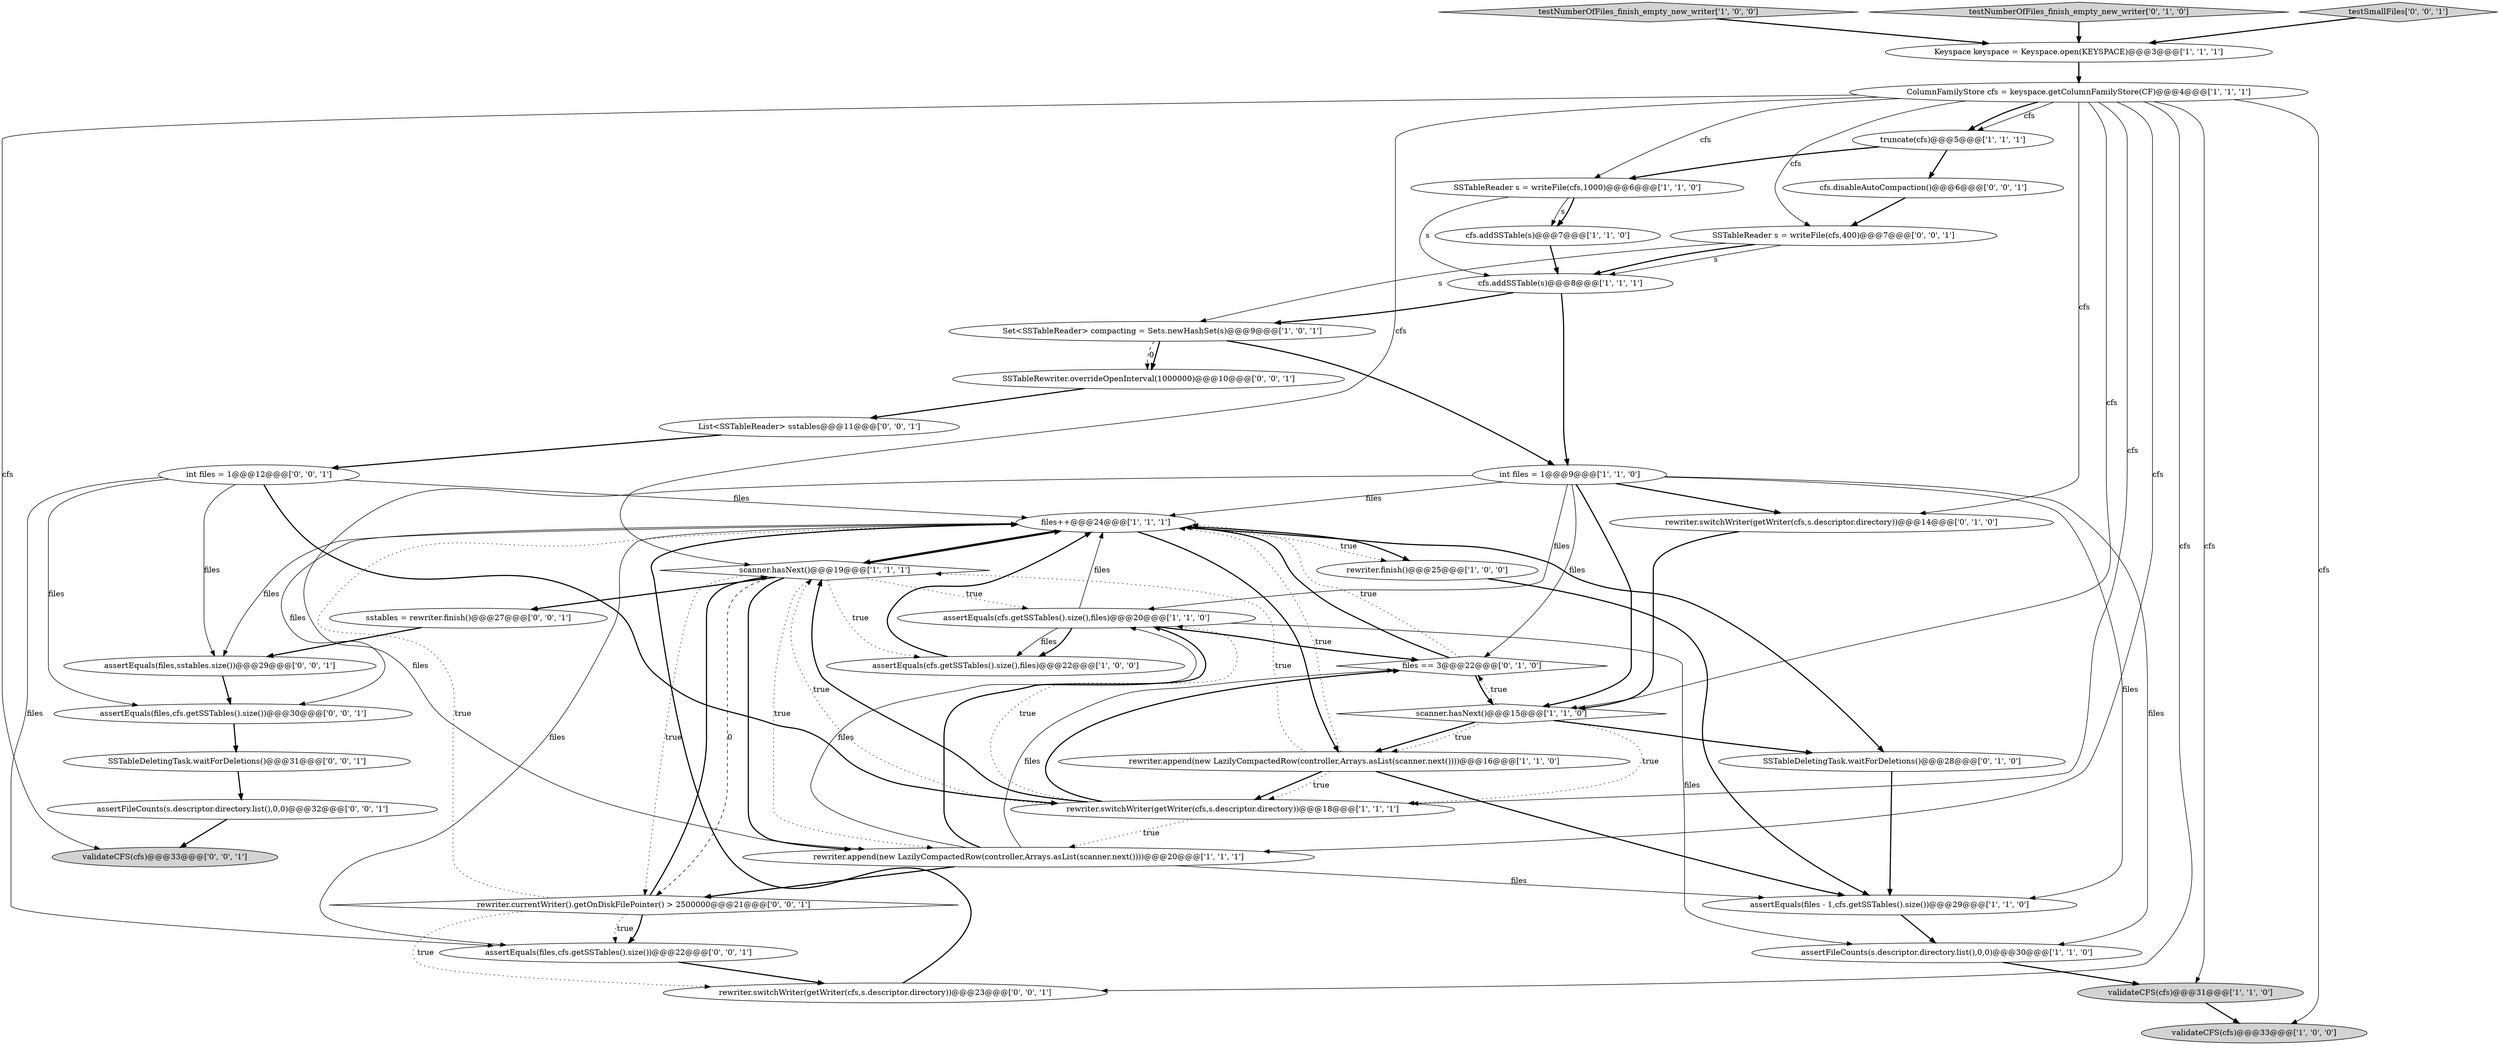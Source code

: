 digraph {
39 [style = filled, label = "List<SSTableReader> sstables@@@11@@@['0', '0', '1']", fillcolor = white, shape = ellipse image = "AAA0AAABBB3BBB"];
27 [style = filled, label = "rewriter.currentWriter().getOnDiskFilePointer() > 2500000@@@21@@@['0', '0', '1']", fillcolor = white, shape = diamond image = "AAA0AAABBB3BBB"];
1 [style = filled, label = "assertFileCounts(s.descriptor.directory.list(),0,0)@@@30@@@['1', '1', '0']", fillcolor = white, shape = ellipse image = "AAA0AAABBB1BBB"];
15 [style = filled, label = "rewriter.finish()@@@25@@@['1', '0', '0']", fillcolor = white, shape = ellipse image = "AAA0AAABBB1BBB"];
37 [style = filled, label = "assertEquals(files,cfs.getSSTables().size())@@@30@@@['0', '0', '1']", fillcolor = white, shape = ellipse image = "AAA0AAABBB3BBB"];
0 [style = filled, label = "scanner.hasNext()@@@15@@@['1', '1', '0']", fillcolor = white, shape = diamond image = "AAA0AAABBB1BBB"];
20 [style = filled, label = "files++@@@24@@@['1', '1', '1']", fillcolor = white, shape = ellipse image = "AAA0AAABBB1BBB"];
6 [style = filled, label = "ColumnFamilyStore cfs = keyspace.getColumnFamilyStore(CF)@@@4@@@['1', '1', '1']", fillcolor = white, shape = ellipse image = "AAA0AAABBB1BBB"];
10 [style = filled, label = "scanner.hasNext()@@@19@@@['1', '1', '1']", fillcolor = white, shape = diamond image = "AAA0AAABBB1BBB"];
22 [style = filled, label = "files == 3@@@22@@@['0', '1', '0']", fillcolor = white, shape = diamond image = "AAA0AAABBB2BBB"];
18 [style = filled, label = "assertEquals(cfs.getSSTables().size(),files)@@@20@@@['1', '1', '0']", fillcolor = white, shape = ellipse image = "AAA0AAABBB1BBB"];
7 [style = filled, label = "cfs.addSSTable(s)@@@7@@@['1', '1', '0']", fillcolor = white, shape = ellipse image = "AAA0AAABBB1BBB"];
40 [style = filled, label = "assertEquals(files,sstables.size())@@@29@@@['0', '0', '1']", fillcolor = white, shape = ellipse image = "AAA0AAABBB3BBB"];
12 [style = filled, label = "SSTableReader s = writeFile(cfs,1000)@@@6@@@['1', '1', '0']", fillcolor = white, shape = ellipse image = "AAA0AAABBB1BBB"];
4 [style = filled, label = "rewriter.append(new LazilyCompactedRow(controller,Arrays.asList(scanner.next())))@@@20@@@['1', '1', '1']", fillcolor = white, shape = ellipse image = "AAA0AAABBB1BBB"];
23 [style = filled, label = "rewriter.switchWriter(getWriter(cfs,s.descriptor.directory))@@@14@@@['0', '1', '0']", fillcolor = white, shape = ellipse image = "AAA0AAABBB2BBB"];
30 [style = filled, label = "SSTableRewriter.overrideOpenInterval(1000000)@@@10@@@['0', '0', '1']", fillcolor = white, shape = ellipse image = "AAA0AAABBB3BBB"];
2 [style = filled, label = "testNumberOfFiles_finish_empty_new_writer['1', '0', '0']", fillcolor = lightgray, shape = diamond image = "AAA0AAABBB1BBB"];
21 [style = filled, label = "validateCFS(cfs)@@@33@@@['1', '0', '0']", fillcolor = lightgray, shape = ellipse image = "AAA0AAABBB1BBB"];
17 [style = filled, label = "rewriter.append(new LazilyCompactedRow(controller,Arrays.asList(scanner.next())))@@@16@@@['1', '1', '0']", fillcolor = white, shape = ellipse image = "AAA0AAABBB1BBB"];
38 [style = filled, label = "int files = 1@@@12@@@['0', '0', '1']", fillcolor = white, shape = ellipse image = "AAA0AAABBB3BBB"];
11 [style = filled, label = "truncate(cfs)@@@5@@@['1', '1', '1']", fillcolor = white, shape = ellipse image = "AAA0AAABBB1BBB"];
13 [style = filled, label = "Set<SSTableReader> compacting = Sets.newHashSet(s)@@@9@@@['1', '0', '1']", fillcolor = white, shape = ellipse image = "AAA0AAABBB1BBB"];
19 [style = filled, label = "Keyspace keyspace = Keyspace.open(KEYSPACE)@@@3@@@['1', '1', '1']", fillcolor = white, shape = ellipse image = "AAA0AAABBB1BBB"];
5 [style = filled, label = "validateCFS(cfs)@@@31@@@['1', '1', '0']", fillcolor = lightgray, shape = ellipse image = "AAA0AAABBB1BBB"];
14 [style = filled, label = "assertEquals(files - 1,cfs.getSSTables().size())@@@29@@@['1', '1', '0']", fillcolor = white, shape = ellipse image = "AAA0AAABBB1BBB"];
36 [style = filled, label = "cfs.disableAutoCompaction()@@@6@@@['0', '0', '1']", fillcolor = white, shape = ellipse image = "AAA0AAABBB3BBB"];
25 [style = filled, label = "testNumberOfFiles_finish_empty_new_writer['0', '1', '0']", fillcolor = lightgray, shape = diamond image = "AAA0AAABBB2BBB"];
31 [style = filled, label = "validateCFS(cfs)@@@33@@@['0', '0', '1']", fillcolor = lightgray, shape = ellipse image = "AAA0AAABBB3BBB"];
35 [style = filled, label = "assertEquals(files,cfs.getSSTables().size())@@@22@@@['0', '0', '1']", fillcolor = white, shape = ellipse image = "AAA0AAABBB3BBB"];
3 [style = filled, label = "assertEquals(cfs.getSSTables().size(),files)@@@22@@@['1', '0', '0']", fillcolor = white, shape = ellipse image = "AAA0AAABBB1BBB"];
28 [style = filled, label = "SSTableDeletingTask.waitForDeletions()@@@31@@@['0', '0', '1']", fillcolor = white, shape = ellipse image = "AAA0AAABBB3BBB"];
26 [style = filled, label = "assertFileCounts(s.descriptor.directory.list(),0,0)@@@32@@@['0', '0', '1']", fillcolor = white, shape = ellipse image = "AAA0AAABBB3BBB"];
32 [style = filled, label = "rewriter.switchWriter(getWriter(cfs,s.descriptor.directory))@@@23@@@['0', '0', '1']", fillcolor = white, shape = ellipse image = "AAA0AAABBB3BBB"];
34 [style = filled, label = "SSTableReader s = writeFile(cfs,400)@@@7@@@['0', '0', '1']", fillcolor = white, shape = ellipse image = "AAA0AAABBB3BBB"];
16 [style = filled, label = "rewriter.switchWriter(getWriter(cfs,s.descriptor.directory))@@@18@@@['1', '1', '1']", fillcolor = white, shape = ellipse image = "AAA0AAABBB1BBB"];
24 [style = filled, label = "SSTableDeletingTask.waitForDeletions()@@@28@@@['0', '1', '0']", fillcolor = white, shape = ellipse image = "AAA0AAABBB2BBB"];
9 [style = filled, label = "cfs.addSSTable(s)@@@8@@@['1', '1', '1']", fillcolor = white, shape = ellipse image = "AAA0AAABBB1BBB"];
29 [style = filled, label = "sstables = rewriter.finish()@@@27@@@['0', '0', '1']", fillcolor = white, shape = ellipse image = "AAA0AAABBB3BBB"];
8 [style = filled, label = "int files = 1@@@9@@@['1', '1', '0']", fillcolor = white, shape = ellipse image = "AAA0AAABBB1BBB"];
33 [style = filled, label = "testSmallFiles['0', '0', '1']", fillcolor = lightgray, shape = diamond image = "AAA0AAABBB3BBB"];
19->6 [style = bold, label=""];
11->12 [style = bold, label=""];
20->10 [style = bold, label=""];
6->12 [style = solid, label="cfs"];
25->19 [style = bold, label=""];
6->34 [style = solid, label="cfs"];
28->26 [style = bold, label=""];
16->18 [style = dotted, label="true"];
22->20 [style = dotted, label="true"];
17->14 [style = bold, label=""];
22->20 [style = bold, label=""];
6->11 [style = solid, label="cfs"];
34->9 [style = solid, label="s"];
20->40 [style = solid, label="files"];
18->1 [style = solid, label="files"];
35->32 [style = bold, label=""];
10->27 [style = dotted, label="true"];
38->20 [style = solid, label="files"];
20->37 [style = solid, label="files"];
18->3 [style = solid, label="files"];
17->20 [style = dotted, label="true"];
16->10 [style = dotted, label="true"];
37->28 [style = bold, label=""];
11->36 [style = bold, label=""];
20->17 [style = bold, label=""];
4->18 [style = solid, label="files"];
8->20 [style = solid, label="files"];
24->14 [style = bold, label=""];
6->10 [style = solid, label="cfs"];
17->16 [style = bold, label=""];
1->5 [style = bold, label=""];
18->20 [style = solid, label="files"];
0->16 [style = dotted, label="true"];
8->22 [style = solid, label="files"];
10->3 [style = dotted, label="true"];
12->7 [style = solid, label="s"];
6->21 [style = solid, label="cfs"];
7->9 [style = bold, label=""];
6->11 [style = bold, label=""];
20->15 [style = bold, label=""];
8->23 [style = bold, label=""];
8->4 [style = solid, label="files"];
27->32 [style = dotted, label="true"];
34->9 [style = bold, label=""];
34->13 [style = solid, label="s"];
32->20 [style = bold, label=""];
38->16 [style = bold, label=""];
12->9 [style = solid, label="s"];
10->4 [style = bold, label=""];
6->4 [style = solid, label="cfs"];
0->17 [style = bold, label=""];
13->30 [style = dashed, label="0"];
8->14 [style = solid, label="files"];
10->20 [style = bold, label=""];
20->35 [style = solid, label="files"];
17->16 [style = dotted, label="true"];
8->1 [style = solid, label="files"];
0->22 [style = dotted, label="true"];
8->0 [style = bold, label=""];
18->22 [style = bold, label=""];
22->0 [style = bold, label=""];
8->18 [style = solid, label="files"];
4->27 [style = bold, label=""];
38->40 [style = solid, label="files"];
16->22 [style = bold, label=""];
6->0 [style = solid, label="cfs"];
16->10 [style = bold, label=""];
23->0 [style = bold, label=""];
0->24 [style = bold, label=""];
6->5 [style = solid, label="cfs"];
6->32 [style = solid, label="cfs"];
2->19 [style = bold, label=""];
5->21 [style = bold, label=""];
15->14 [style = bold, label=""];
17->10 [style = dotted, label="true"];
38->35 [style = solid, label="files"];
20->24 [style = bold, label=""];
13->8 [style = bold, label=""];
4->18 [style = bold, label=""];
27->20 [style = dotted, label="true"];
29->40 [style = bold, label=""];
30->39 [style = bold, label=""];
18->3 [style = bold, label=""];
12->7 [style = bold, label=""];
16->4 [style = dotted, label="true"];
13->30 [style = bold, label=""];
39->38 [style = bold, label=""];
26->31 [style = bold, label=""];
9->13 [style = bold, label=""];
38->37 [style = solid, label="files"];
10->29 [style = bold, label=""];
3->20 [style = bold, label=""];
27->35 [style = bold, label=""];
14->1 [style = bold, label=""];
27->35 [style = dotted, label="true"];
6->16 [style = solid, label="cfs"];
20->15 [style = dotted, label="true"];
6->31 [style = solid, label="cfs"];
10->18 [style = dotted, label="true"];
10->4 [style = dotted, label="true"];
36->34 [style = bold, label=""];
6->23 [style = solid, label="cfs"];
27->10 [style = bold, label=""];
10->27 [style = dashed, label="0"];
40->37 [style = bold, label=""];
4->22 [style = solid, label="files"];
33->19 [style = bold, label=""];
9->8 [style = bold, label=""];
0->17 [style = dotted, label="true"];
4->14 [style = solid, label="files"];
}
